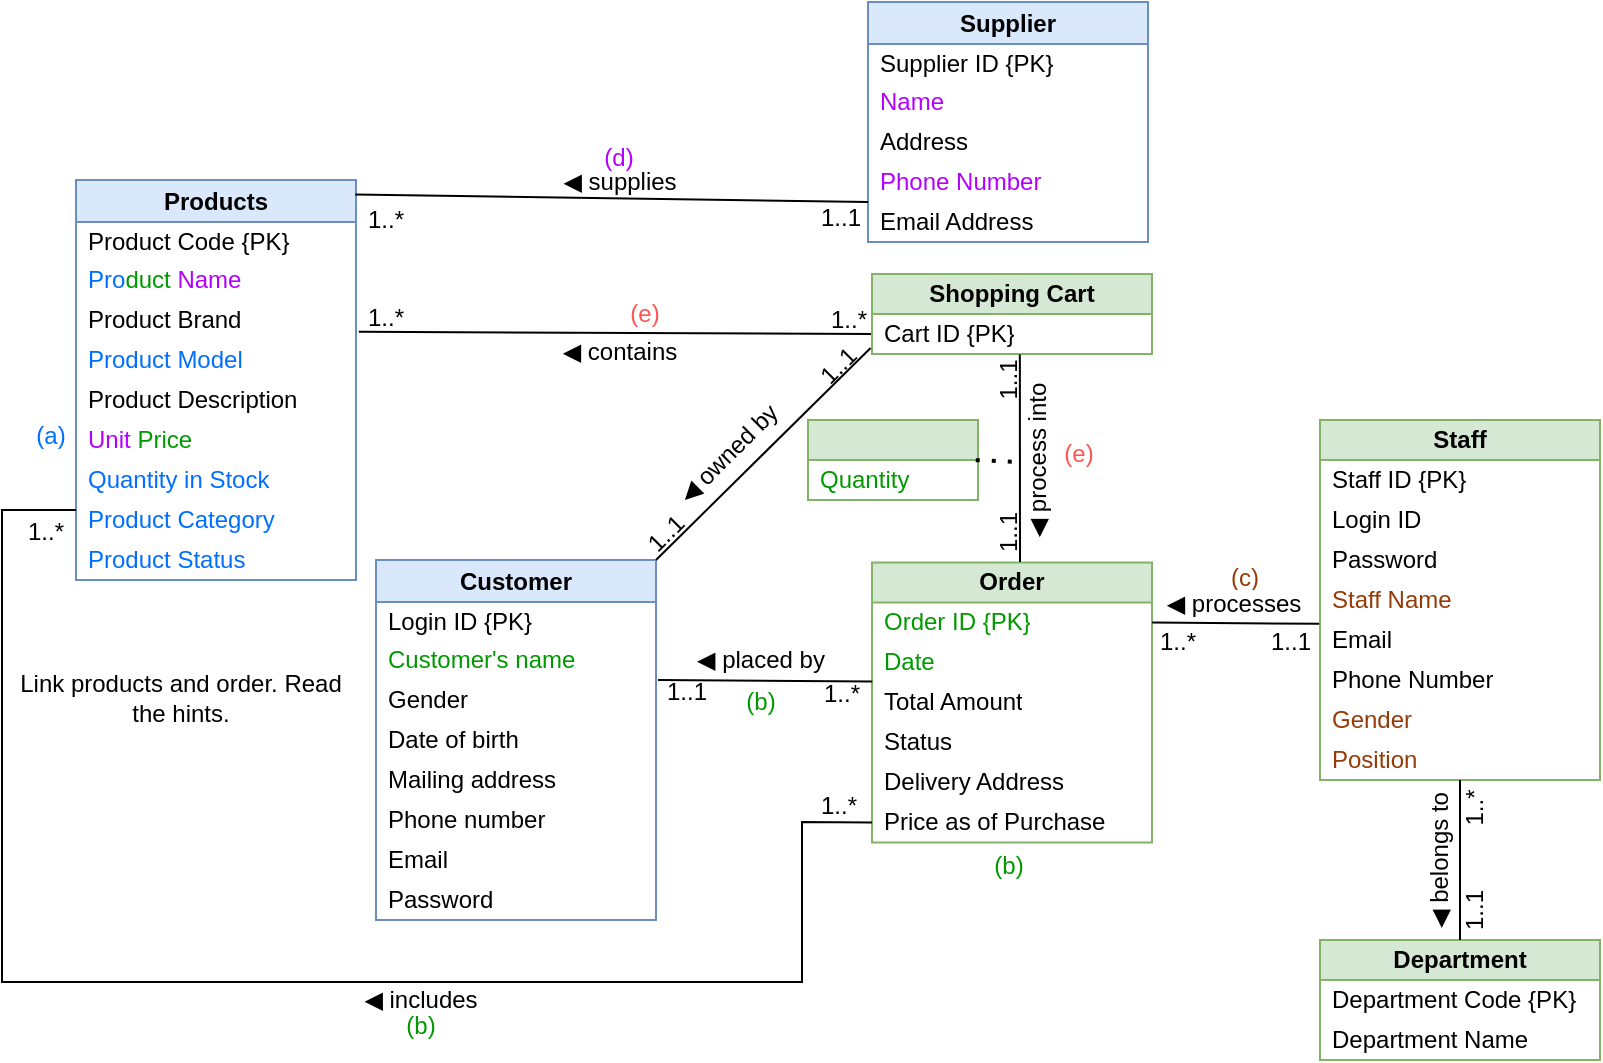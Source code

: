 <mxfile version="24.3.1" type="github">
  <diagram name="Page-1" id="Iu5fhTTKoY7aKBGacjm8">
    <mxGraphModel dx="466" dy="234" grid="1" gridSize="10" guides="1" tooltips="1" connect="1" arrows="0" fold="1" page="1" pageScale="1" pageWidth="1169" pageHeight="827" background="#ffffff" math="0" shadow="0">
      <root>
        <mxCell id="0" />
        <mxCell id="1" parent="0" />
        <mxCell id="8v03wxG_t_tPLa5Bmm-G-1" value="Products" style="swimlane;fontStyle=1;childLayout=stackLayout;horizontal=1;startSize=21;horizontalStack=0;resizeParent=1;resizeParentMax=0;resizeLast=0;collapsible=1;marginBottom=0;whiteSpace=wrap;html=1;fillColor=#dae8fc;strokeColor=#6c8ebf;" parent="1" vertex="1">
          <mxGeometry x="77" y="249" width="140" height="200" as="geometry" />
        </mxCell>
        <mxCell id="8v03wxG_t_tPLa5Bmm-G-2" value="Product Code {PK}" style="text;strokeColor=none;fillColor=none;align=left;verticalAlign=middle;spacingLeft=4;spacingRight=4;overflow=hidden;points=[[0,0.5],[1,0.5]];portConstraint=eastwest;rotatable=0;whiteSpace=wrap;html=1;" parent="8v03wxG_t_tPLa5Bmm-G-1" vertex="1">
          <mxGeometry y="21" width="140" height="19" as="geometry" />
        </mxCell>
        <mxCell id="8v03wxG_t_tPLa5Bmm-G-3" value="Pro&lt;font color=&quot;#009900&quot;&gt;duct&lt;/font&gt;&amp;nbsp;&lt;font color=&quot;#b300ff&quot;&gt;Name&lt;/font&gt;" style="text;strokeColor=none;fillColor=none;align=left;verticalAlign=middle;spacingLeft=4;spacingRight=4;overflow=hidden;points=[[0,0.5],[1,0.5]];portConstraint=eastwest;rotatable=0;whiteSpace=wrap;html=1;fontColor=#006FFF;" parent="8v03wxG_t_tPLa5Bmm-G-1" vertex="1">
          <mxGeometry y="40" width="140" height="20" as="geometry" />
        </mxCell>
        <mxCell id="8v03wxG_t_tPLa5Bmm-G-4" value="Product Brand" style="text;strokeColor=none;fillColor=none;align=left;verticalAlign=middle;spacingLeft=4;spacingRight=4;overflow=hidden;points=[[0,0.5],[1,0.5]];portConstraint=eastwest;rotatable=0;whiteSpace=wrap;html=1;" parent="8v03wxG_t_tPLa5Bmm-G-1" vertex="1">
          <mxGeometry y="60" width="140" height="20" as="geometry" />
        </mxCell>
        <mxCell id="8v03wxG_t_tPLa5Bmm-G-5" value="Product Model" style="text;html=1;align=left;verticalAlign=middle;whiteSpace=wrap;rounded=0;spacingLeft=4;fontColor=#006FFF;" parent="8v03wxG_t_tPLa5Bmm-G-1" vertex="1">
          <mxGeometry y="80" width="140" height="20" as="geometry" />
        </mxCell>
        <mxCell id="8v03wxG_t_tPLa5Bmm-G-6" value="Product Description" style="text;html=1;align=left;verticalAlign=middle;whiteSpace=wrap;rounded=0;spacingLeft=4;" parent="8v03wxG_t_tPLa5Bmm-G-1" vertex="1">
          <mxGeometry y="100" width="140" height="20" as="geometry" />
        </mxCell>
        <mxCell id="8v03wxG_t_tPLa5Bmm-G-7" value="Unit &lt;font color=&quot;#009900&quot;&gt;Price&lt;/font&gt;" style="text;html=1;align=left;verticalAlign=middle;whiteSpace=wrap;rounded=0;spacingLeft=4;fontColor=#B300FF;" parent="8v03wxG_t_tPLa5Bmm-G-1" vertex="1">
          <mxGeometry y="120" width="140" height="20" as="geometry" />
        </mxCell>
        <mxCell id="8v03wxG_t_tPLa5Bmm-G-8" value="Quantity in Stock" style="text;html=1;align=left;verticalAlign=middle;whiteSpace=wrap;rounded=0;spacingLeft=4;fontColor=#006FFF;" parent="8v03wxG_t_tPLa5Bmm-G-1" vertex="1">
          <mxGeometry y="140" width="140" height="20" as="geometry" />
        </mxCell>
        <mxCell id="8v03wxG_t_tPLa5Bmm-G-9" value="Product Category" style="text;html=1;align=left;verticalAlign=middle;whiteSpace=wrap;rounded=0;spacingLeft=4;fontColor=#006FFF;" parent="8v03wxG_t_tPLa5Bmm-G-1" vertex="1">
          <mxGeometry y="160" width="140" height="20" as="geometry" />
        </mxCell>
        <mxCell id="VK1PS13g_5IuyuoIbohN-3" value="Product Status" style="text;html=1;align=left;verticalAlign=middle;whiteSpace=wrap;rounded=0;spacingLeft=4;fontColor=#006FFF;" parent="8v03wxG_t_tPLa5Bmm-G-1" vertex="1">
          <mxGeometry y="180" width="140" height="20" as="geometry" />
        </mxCell>
        <mxCell id="8v03wxG_t_tPLa5Bmm-G-10" value="Supplier" style="swimlane;fontStyle=1;childLayout=stackLayout;horizontal=1;startSize=21;horizontalStack=0;resizeParent=1;resizeParentMax=0;resizeLast=0;collapsible=1;marginBottom=0;whiteSpace=wrap;html=1;fillColor=#dae8fc;strokeColor=#6c8ebf;" parent="1" vertex="1">
          <mxGeometry x="473" y="160" width="140" height="120" as="geometry" />
        </mxCell>
        <mxCell id="8v03wxG_t_tPLa5Bmm-G-11" value="Supplier ID {PK}" style="text;strokeColor=none;fillColor=none;align=left;verticalAlign=middle;spacingLeft=4;spacingRight=4;overflow=hidden;points=[[0,0.5],[1,0.5]];portConstraint=eastwest;rotatable=0;whiteSpace=wrap;html=1;" parent="8v03wxG_t_tPLa5Bmm-G-10" vertex="1">
          <mxGeometry y="21" width="140" height="19" as="geometry" />
        </mxCell>
        <mxCell id="8v03wxG_t_tPLa5Bmm-G-12" value="Name" style="text;strokeColor=none;fillColor=none;align=left;verticalAlign=middle;spacingLeft=4;spacingRight=4;overflow=hidden;points=[[0,0.5],[1,0.5]];portConstraint=eastwest;rotatable=0;whiteSpace=wrap;html=1;fontColor=#B300FF;" parent="8v03wxG_t_tPLa5Bmm-G-10" vertex="1">
          <mxGeometry y="40" width="140" height="20" as="geometry" />
        </mxCell>
        <mxCell id="8v03wxG_t_tPLa5Bmm-G-13" value="Address" style="text;strokeColor=none;fillColor=none;align=left;verticalAlign=middle;spacingLeft=4;spacingRight=4;overflow=hidden;points=[[0,0.5],[1,0.5]];portConstraint=eastwest;rotatable=0;whiteSpace=wrap;html=1;" parent="8v03wxG_t_tPLa5Bmm-G-10" vertex="1">
          <mxGeometry y="60" width="140" height="20" as="geometry" />
        </mxCell>
        <mxCell id="8v03wxG_t_tPLa5Bmm-G-14" value="Phone Number" style="text;html=1;align=left;verticalAlign=middle;whiteSpace=wrap;rounded=0;spacingLeft=4;fontColor=#B300FF;" parent="8v03wxG_t_tPLa5Bmm-G-10" vertex="1">
          <mxGeometry y="80" width="140" height="20" as="geometry" />
        </mxCell>
        <mxCell id="8v03wxG_t_tPLa5Bmm-G-15" value="Email A&lt;span style=&quot;background-color: initial;&quot;&gt;ddress&lt;/span&gt;" style="text;html=1;align=left;verticalAlign=middle;whiteSpace=wrap;rounded=0;spacingLeft=4;" parent="8v03wxG_t_tPLa5Bmm-G-10" vertex="1">
          <mxGeometry y="100" width="140" height="20" as="geometry" />
        </mxCell>
        <mxCell id="8v03wxG_t_tPLa5Bmm-G-16" value="Customer" style="swimlane;fontStyle=1;childLayout=stackLayout;horizontal=1;startSize=21;horizontalStack=0;resizeParent=1;resizeParentMax=0;resizeLast=0;collapsible=1;marginBottom=0;whiteSpace=wrap;html=1;fillColor=#dae8fc;strokeColor=#6c8ebf;" parent="1" vertex="1">
          <mxGeometry x="227" y="439" width="140" height="180" as="geometry" />
        </mxCell>
        <mxCell id="8v03wxG_t_tPLa5Bmm-G-17" value="Login ID {PK}" style="text;strokeColor=none;fillColor=none;align=left;verticalAlign=middle;spacingLeft=4;spacingRight=4;overflow=hidden;points=[[0,0.5],[1,0.5]];portConstraint=eastwest;rotatable=0;whiteSpace=wrap;html=1;" parent="8v03wxG_t_tPLa5Bmm-G-16" vertex="1">
          <mxGeometry y="21" width="140" height="19" as="geometry" />
        </mxCell>
        <mxCell id="8v03wxG_t_tPLa5Bmm-G-18" value="Customer&#39;s name" style="text;strokeColor=none;fillColor=none;align=left;verticalAlign=middle;spacingLeft=4;spacingRight=4;overflow=hidden;points=[[0,0.5],[1,0.5]];portConstraint=eastwest;rotatable=0;whiteSpace=wrap;html=1;fontColor=#009900;" parent="8v03wxG_t_tPLa5Bmm-G-16" vertex="1">
          <mxGeometry y="40" width="140" height="20" as="geometry" />
        </mxCell>
        <mxCell id="8v03wxG_t_tPLa5Bmm-G-19" value="Gender" style="text;strokeColor=none;fillColor=none;align=left;verticalAlign=middle;spacingLeft=4;spacingRight=4;overflow=hidden;points=[[0,0.5],[1,0.5]];portConstraint=eastwest;rotatable=0;whiteSpace=wrap;html=1;" parent="8v03wxG_t_tPLa5Bmm-G-16" vertex="1">
          <mxGeometry y="60" width="140" height="20" as="geometry" />
        </mxCell>
        <mxCell id="8v03wxG_t_tPLa5Bmm-G-20" value="Date of birth" style="text;html=1;align=left;verticalAlign=middle;whiteSpace=wrap;rounded=0;spacingLeft=4;" parent="8v03wxG_t_tPLa5Bmm-G-16" vertex="1">
          <mxGeometry y="80" width="140" height="20" as="geometry" />
        </mxCell>
        <mxCell id="8v03wxG_t_tPLa5Bmm-G-21" value="Mailing address" style="text;html=1;align=left;verticalAlign=middle;whiteSpace=wrap;rounded=0;spacingLeft=4;" parent="8v03wxG_t_tPLa5Bmm-G-16" vertex="1">
          <mxGeometry y="100" width="140" height="20" as="geometry" />
        </mxCell>
        <mxCell id="8v03wxG_t_tPLa5Bmm-G-22" value="Phone number" style="text;html=1;align=left;verticalAlign=middle;whiteSpace=wrap;rounded=0;spacingLeft=4;" parent="8v03wxG_t_tPLa5Bmm-G-16" vertex="1">
          <mxGeometry y="120" width="140" height="20" as="geometry" />
        </mxCell>
        <mxCell id="8v03wxG_t_tPLa5Bmm-G-23" value="Email" style="text;html=1;align=left;verticalAlign=middle;whiteSpace=wrap;rounded=0;spacingLeft=4;" parent="8v03wxG_t_tPLa5Bmm-G-16" vertex="1">
          <mxGeometry y="140" width="140" height="20" as="geometry" />
        </mxCell>
        <mxCell id="8v03wxG_t_tPLa5Bmm-G-24" value="Password" style="text;html=1;align=left;verticalAlign=middle;whiteSpace=wrap;rounded=0;spacingLeft=4;" parent="8v03wxG_t_tPLa5Bmm-G-16" vertex="1">
          <mxGeometry y="160" width="140" height="20" as="geometry" />
        </mxCell>
        <mxCell id="8v03wxG_t_tPLa5Bmm-G-26" value="&lt;span style=&quot;font-family: sans-serif; font-size: 12.019px; text-align: start; white-space: pre; background-color: rgb(255, 255, 255);&quot;&gt;◀ supplies&lt;/span&gt;" style="text;html=1;align=center;verticalAlign=middle;whiteSpace=wrap;rounded=0;" parent="1" vertex="1">
          <mxGeometry x="318.5" y="235.25" width="60" height="30" as="geometry" />
        </mxCell>
        <mxCell id="8v03wxG_t_tPLa5Bmm-G-27" value="1..1" style="text;html=1;align=center;verticalAlign=middle;whiteSpace=wrap;rounded=0;" parent="1" vertex="1">
          <mxGeometry x="445" y="263" width="29" height="10" as="geometry" />
        </mxCell>
        <mxCell id="8v03wxG_t_tPLa5Bmm-G-28" value="1..*" style="text;html=1;align=center;verticalAlign=middle;whiteSpace=wrap;rounded=0;" parent="1" vertex="1">
          <mxGeometry x="217" y="265.5" width="30" height="7.5" as="geometry" />
        </mxCell>
        <mxCell id="8v03wxG_t_tPLa5Bmm-G-25" value="" style="endArrow=none;html=1;rounded=0;entryX=0;entryY=1;entryDx=0;entryDy=0;exitX=0.997;exitY=0.036;exitDx=0;exitDy=0;exitPerimeter=0;" parent="1" source="8v03wxG_t_tPLa5Bmm-G-1" target="8v03wxG_t_tPLa5Bmm-G-14" edge="1">
          <mxGeometry width="50" height="50" relative="1" as="geometry">
            <mxPoint x="369" y="259" as="sourcePoint" />
            <mxPoint x="489" y="359" as="targetPoint" />
          </mxGeometry>
        </mxCell>
        <mxCell id="vvB8U3iXMwm7oThVzcu9-5" value="" style="swimlane;fontStyle=1;childLayout=stackLayout;horizontal=1;startSize=20;horizontalStack=0;resizeParent=1;resizeParentMax=0;resizeLast=0;collapsible=1;marginBottom=0;whiteSpace=wrap;html=1;fillColor=#d5e8d4;strokeColor=#82b366;" parent="1" vertex="1">
          <mxGeometry x="443" y="369" width="85" height="40" as="geometry" />
        </mxCell>
        <mxCell id="vvB8U3iXMwm7oThVzcu9-18" value="Quantity" style="text;strokeColor=none;fillColor=none;align=left;verticalAlign=middle;spacingLeft=4;spacingRight=4;overflow=hidden;points=[[0,0.5],[1,0.5]];portConstraint=eastwest;rotatable=0;whiteSpace=wrap;html=1;fontColor=#009900;" parent="vvB8U3iXMwm7oThVzcu9-5" vertex="1">
          <mxGeometry y="20" width="85" height="20" as="geometry" />
        </mxCell>
        <mxCell id="vvB8U3iXMwm7oThVzcu9-12" value="" style="endArrow=none;html=1;rounded=0;entryX=1.01;entryY=0.794;entryDx=0;entryDy=0;entryPerimeter=0;exitX=0;exitY=0.5;exitDx=0;exitDy=0;" parent="1" source="VK1PS13g_5IuyuoIbohN-14" target="8v03wxG_t_tPLa5Bmm-G-4" edge="1">
          <mxGeometry width="50" height="50" relative="1" as="geometry">
            <mxPoint x="460" y="390" as="sourcePoint" />
            <mxPoint x="368.0" y="381" as="targetPoint" />
          </mxGeometry>
        </mxCell>
        <mxCell id="vvB8U3iXMwm7oThVzcu9-14" value="&lt;span style=&quot;font-family: sans-serif; font-size: 12.019px; text-align: start; white-space: pre; background-color: rgb(255, 255, 255);&quot;&gt;◀ contains&lt;/span&gt;" style="text;html=1;align=center;verticalAlign=middle;whiteSpace=wrap;rounded=0;" parent="1" vertex="1">
          <mxGeometry x="308.5" y="325.25" width="80" height="20" as="geometry" />
        </mxCell>
        <mxCell id="vvB8U3iXMwm7oThVzcu9-20" value="Order" style="swimlane;fontStyle=1;childLayout=stackLayout;horizontal=1;startSize=20;horizontalStack=0;resizeParent=1;resizeParentMax=0;resizeLast=0;collapsible=1;marginBottom=0;whiteSpace=wrap;html=1;fillColor=#d5e8d4;strokeColor=#82b366;" parent="1" vertex="1">
          <mxGeometry x="475" y="440.25" width="140" height="140" as="geometry" />
        </mxCell>
        <mxCell id="vvB8U3iXMwm7oThVzcu9-21" value="Order ID {PK}" style="text;strokeColor=none;fillColor=none;align=left;verticalAlign=middle;spacingLeft=4;spacingRight=4;overflow=hidden;points=[[0,0.5],[1,0.5]];portConstraint=eastwest;rotatable=0;whiteSpace=wrap;html=1;fontColor=#009900;" parent="vvB8U3iXMwm7oThVzcu9-20" vertex="1">
          <mxGeometry y="20" width="140" height="20" as="geometry" />
        </mxCell>
        <mxCell id="vvB8U3iXMwm7oThVzcu9-22" value="Date" style="text;strokeColor=none;fillColor=none;align=left;verticalAlign=middle;spacingLeft=4;spacingRight=4;overflow=hidden;points=[[0,0.5],[1,0.5]];portConstraint=eastwest;rotatable=0;whiteSpace=wrap;html=1;fontColor=#009900;" parent="vvB8U3iXMwm7oThVzcu9-20" vertex="1">
          <mxGeometry y="40" width="140" height="20" as="geometry" />
        </mxCell>
        <mxCell id="vvB8U3iXMwm7oThVzcu9-23" value="Total Amount" style="text;strokeColor=none;fillColor=none;align=left;verticalAlign=middle;spacingLeft=4;spacingRight=4;overflow=hidden;points=[[0,0.5],[1,0.5]];portConstraint=eastwest;rotatable=0;whiteSpace=wrap;html=1;" parent="vvB8U3iXMwm7oThVzcu9-20" vertex="1">
          <mxGeometry y="60" width="140" height="20" as="geometry" />
        </mxCell>
        <mxCell id="vvB8U3iXMwm7oThVzcu9-24" value="Status" style="text;html=1;align=left;verticalAlign=middle;whiteSpace=wrap;rounded=0;spacingLeft=4;" parent="vvB8U3iXMwm7oThVzcu9-20" vertex="1">
          <mxGeometry y="80" width="140" height="20" as="geometry" />
        </mxCell>
        <mxCell id="vvB8U3iXMwm7oThVzcu9-27" value="Delivery Address" style="text;html=1;align=left;verticalAlign=middle;whiteSpace=wrap;rounded=0;spacingLeft=4;" parent="vvB8U3iXMwm7oThVzcu9-20" vertex="1">
          <mxGeometry y="100" width="140" height="20" as="geometry" />
        </mxCell>
        <mxCell id="vvB8U3iXMwm7oThVzcu9-19" value="Price as of Purchase" style="text;strokeColor=none;fillColor=none;align=left;verticalAlign=middle;spacingLeft=4;spacingRight=4;overflow=hidden;points=[[0,0.5],[1,0.5]];portConstraint=eastwest;rotatable=0;whiteSpace=wrap;html=1;" parent="vvB8U3iXMwm7oThVzcu9-20" vertex="1">
          <mxGeometry y="120" width="140" height="20" as="geometry" />
        </mxCell>
        <mxCell id="vvB8U3iXMwm7oThVzcu9-35" value="" style="endArrow=none;html=1;rounded=0;exitX=1;exitY=0.5;exitDx=0;exitDy=0;entryX=0.001;entryY=0.977;entryDx=0;entryDy=0;entryPerimeter=0;" parent="1" target="vvB8U3iXMwm7oThVzcu9-22" edge="1">
          <mxGeometry width="50" height="50" relative="1" as="geometry">
            <mxPoint x="368" y="499" as="sourcePoint" />
            <mxPoint x="470" y="500" as="targetPoint" />
          </mxGeometry>
        </mxCell>
        <mxCell id="vvB8U3iXMwm7oThVzcu9-36" value="&lt;span style=&quot;font-family: sans-serif; font-size: 12.019px; text-align: start; white-space: pre; background-color: rgb(255, 255, 255);&quot;&gt;◀ &lt;/span&gt;placed by" style="text;html=1;align=center;verticalAlign=middle;whiteSpace=wrap;rounded=0;" parent="1" vertex="1">
          <mxGeometry x="380.5" y="484" width="77" height="10" as="geometry" />
        </mxCell>
        <mxCell id="vvB8U3iXMwm7oThVzcu9-41" value="Staff" style="swimlane;fontStyle=1;childLayout=stackLayout;horizontal=1;startSize=20;horizontalStack=0;resizeParent=1;resizeParentMax=0;resizeLast=0;collapsible=1;marginBottom=0;whiteSpace=wrap;html=1;fillColor=#d5e8d4;strokeColor=#82b366;" parent="1" vertex="1">
          <mxGeometry x="699" y="369" width="140" height="180" as="geometry" />
        </mxCell>
        <mxCell id="vvB8U3iXMwm7oThVzcu9-42" value="Staff ID {PK}" style="text;strokeColor=none;fillColor=none;align=left;verticalAlign=middle;spacingLeft=4;spacingRight=4;overflow=hidden;points=[[0,0.5],[1,0.5]];portConstraint=eastwest;rotatable=0;whiteSpace=wrap;html=1;" parent="vvB8U3iXMwm7oThVzcu9-41" vertex="1">
          <mxGeometry y="20" width="140" height="20" as="geometry" />
        </mxCell>
        <mxCell id="vvB8U3iXMwm7oThVzcu9-43" value="Login ID" style="text;strokeColor=none;fillColor=none;align=left;verticalAlign=middle;spacingLeft=4;spacingRight=4;overflow=hidden;points=[[0,0.5],[1,0.5]];portConstraint=eastwest;rotatable=0;whiteSpace=wrap;html=1;" parent="vvB8U3iXMwm7oThVzcu9-41" vertex="1">
          <mxGeometry y="40" width="140" height="20" as="geometry" />
        </mxCell>
        <mxCell id="vvB8U3iXMwm7oThVzcu9-44" value="Password" style="text;strokeColor=none;fillColor=none;align=left;verticalAlign=middle;spacingLeft=4;spacingRight=4;overflow=hidden;points=[[0,0.5],[1,0.5]];portConstraint=eastwest;rotatable=0;whiteSpace=wrap;html=1;" parent="vvB8U3iXMwm7oThVzcu9-41" vertex="1">
          <mxGeometry y="60" width="140" height="20" as="geometry" />
        </mxCell>
        <mxCell id="vvB8U3iXMwm7oThVzcu9-45" value="Staff Name" style="text;html=1;align=left;verticalAlign=middle;whiteSpace=wrap;rounded=0;spacingLeft=4;fontColor=#943B08;" parent="vvB8U3iXMwm7oThVzcu9-41" vertex="1">
          <mxGeometry y="80" width="140" height="20" as="geometry" />
        </mxCell>
        <mxCell id="vvB8U3iXMwm7oThVzcu9-46" value="Email" style="text;html=1;align=left;verticalAlign=middle;whiteSpace=wrap;rounded=0;spacingLeft=4;" parent="vvB8U3iXMwm7oThVzcu9-41" vertex="1">
          <mxGeometry y="100" width="140" height="20" as="geometry" />
        </mxCell>
        <mxCell id="vvB8U3iXMwm7oThVzcu9-53" value="Phone Number" style="text;html=1;align=left;verticalAlign=middle;whiteSpace=wrap;rounded=0;spacingLeft=4;" parent="vvB8U3iXMwm7oThVzcu9-41" vertex="1">
          <mxGeometry y="120" width="140" height="20" as="geometry" />
        </mxCell>
        <mxCell id="vvB8U3iXMwm7oThVzcu9-26" value="Gender" style="text;html=1;align=left;verticalAlign=middle;whiteSpace=wrap;rounded=0;spacingLeft=4;fontColor=#943B08;" parent="vvB8U3iXMwm7oThVzcu9-41" vertex="1">
          <mxGeometry y="140" width="140" height="20" as="geometry" />
        </mxCell>
        <mxCell id="vvB8U3iXMwm7oThVzcu9-25" value="Position" style="text;html=1;align=left;verticalAlign=middle;whiteSpace=wrap;rounded=0;spacingLeft=4;fontColor=#943B08;" parent="vvB8U3iXMwm7oThVzcu9-41" vertex="1">
          <mxGeometry y="160" width="140" height="20" as="geometry" />
        </mxCell>
        <mxCell id="vvB8U3iXMwm7oThVzcu9-47" value="Department" style="swimlane;fontStyle=1;childLayout=stackLayout;horizontal=1;startSize=20;horizontalStack=0;resizeParent=1;resizeParentMax=0;resizeLast=0;collapsible=1;marginBottom=0;whiteSpace=wrap;html=1;fillColor=#d5e8d4;strokeColor=#82b366;" parent="1" vertex="1">
          <mxGeometry x="699" y="629" width="140" height="60" as="geometry" />
        </mxCell>
        <mxCell id="vvB8U3iXMwm7oThVzcu9-48" value="Department Code {PK}" style="text;strokeColor=none;fillColor=none;align=left;verticalAlign=middle;spacingLeft=4;spacingRight=4;overflow=hidden;points=[[0,0.5],[1,0.5]];portConstraint=eastwest;rotatable=0;whiteSpace=wrap;html=1;" parent="vvB8U3iXMwm7oThVzcu9-47" vertex="1">
          <mxGeometry y="20" width="140" height="20" as="geometry" />
        </mxCell>
        <mxCell id="vvB8U3iXMwm7oThVzcu9-49" value="Department Name" style="text;strokeColor=none;fillColor=none;align=left;verticalAlign=middle;spacingLeft=4;spacingRight=4;overflow=hidden;points=[[0,0.5],[1,0.5]];portConstraint=eastwest;rotatable=0;whiteSpace=wrap;html=1;" parent="vvB8U3iXMwm7oThVzcu9-47" vertex="1">
          <mxGeometry y="40" width="140" height="20" as="geometry" />
        </mxCell>
        <mxCell id="vvB8U3iXMwm7oThVzcu9-54" value="" style="endArrow=none;html=1;rounded=0;entryX=0.5;entryY=1;entryDx=0;entryDy=0;exitX=0.5;exitY=0;exitDx=0;exitDy=0;" parent="1" source="vvB8U3iXMwm7oThVzcu9-47" target="vvB8U3iXMwm7oThVzcu9-25" edge="1">
          <mxGeometry width="50" height="50" relative="1" as="geometry">
            <mxPoint x="589" y="589" as="sourcePoint" />
            <mxPoint x="639" y="539" as="targetPoint" />
          </mxGeometry>
        </mxCell>
        <mxCell id="vvB8U3iXMwm7oThVzcu9-56" value="&lt;span style=&quot;font-family: sans-serif; font-size: 12.019px; text-align: start; white-space: pre; background-color: rgb(255, 255, 255);&quot;&gt;◀ belongs to&lt;/span&gt;" style="text;html=1;align=center;verticalAlign=middle;whiteSpace=wrap;rounded=0;rotation=-90;" parent="1" vertex="1">
          <mxGeometry x="719" y="579" width="80" height="20" as="geometry" />
        </mxCell>
        <mxCell id="vvB8U3iXMwm7oThVzcu9-57" value="1..1" style="text;html=1;align=center;verticalAlign=middle;whiteSpace=wrap;rounded=0;rotation=-90;" parent="1" vertex="1">
          <mxGeometry x="762" y="609" width="29" height="10" as="geometry" />
        </mxCell>
        <mxCell id="vvB8U3iXMwm7oThVzcu9-58" value="1..*" style="text;html=1;align=center;verticalAlign=middle;whiteSpace=wrap;rounded=0;rotation=-90;" parent="1" vertex="1">
          <mxGeometry x="761" y="559" width="30" height="7.5" as="geometry" />
        </mxCell>
        <mxCell id="vvB8U3iXMwm7oThVzcu9-62" value="1..*" style="text;html=1;align=center;verticalAlign=middle;whiteSpace=wrap;rounded=0;" parent="1" vertex="1">
          <mxGeometry x="445" y="502.5" width="30" height="7.5" as="geometry" />
        </mxCell>
        <mxCell id="vvB8U3iXMwm7oThVzcu9-64" value="1..1" style="text;html=1;align=center;verticalAlign=middle;whiteSpace=wrap;rounded=0;" parent="1" vertex="1">
          <mxGeometry x="368" y="500.25" width="29" height="10" as="geometry" />
        </mxCell>
        <mxCell id="vvB8U3iXMwm7oThVzcu9-67" value="&lt;span style=&quot;font-family: sans-serif; font-size: 12.019px; text-align: start; white-space: pre; background-color: rgb(255, 255, 255);&quot;&gt;(a)&lt;/span&gt;" style="text;html=1;align=center;verticalAlign=middle;whiteSpace=wrap;rounded=0;fontColor=#006FFF;" parent="1" vertex="1">
          <mxGeometry x="52" y="369" width="25" height="15" as="geometry" />
        </mxCell>
        <mxCell id="vvB8U3iXMwm7oThVzcu9-70" value="&lt;span style=&quot;font-family: sans-serif; font-size: 12.019px; text-align: start; white-space: pre; background-color: rgb(255, 255, 255);&quot;&gt;(c)&lt;/span&gt;" style="text;html=1;align=center;verticalAlign=middle;whiteSpace=wrap;rounded=0;fontColor=#943B08;" parent="1" vertex="1">
          <mxGeometry x="649" y="440" width="25" height="15" as="geometry" />
        </mxCell>
        <mxCell id="vvB8U3iXMwm7oThVzcu9-71" value="&lt;span style=&quot;font-family: sans-serif; font-size: 12.019px; text-align: start; white-space: pre; background-color: rgb(255, 255, 255);&quot;&gt;(d)&lt;/span&gt;" style="text;html=1;align=center;verticalAlign=middle;whiteSpace=wrap;rounded=0;fontColor=#B300FF;" parent="1" vertex="1">
          <mxGeometry x="336" y="230.25" width="25" height="15" as="geometry" />
        </mxCell>
        <mxCell id="vvB8U3iXMwm7oThVzcu9-74" value="" style="endArrow=none;html=1;rounded=0;exitX=1;exitY=0.5;exitDx=0;exitDy=0;entryX=-0.003;entryY=0.094;entryDx=0;entryDy=0;entryPerimeter=0;" parent="1" source="vvB8U3iXMwm7oThVzcu9-21" target="vvB8U3iXMwm7oThVzcu9-46" edge="1">
          <mxGeometry width="50" height="50" relative="1" as="geometry">
            <mxPoint x="651" y="490" as="sourcePoint" />
            <mxPoint x="700" y="459" as="targetPoint" />
          </mxGeometry>
        </mxCell>
        <mxCell id="vvB8U3iXMwm7oThVzcu9-75" value="&lt;span style=&quot;font-family: sans-serif; font-size: 12.019px; text-align: start; white-space: pre; background-color: rgb(255, 255, 255);&quot;&gt;◀ processes&lt;/span&gt;" style="text;html=1;align=center;verticalAlign=middle;whiteSpace=wrap;rounded=0;" parent="1" vertex="1">
          <mxGeometry x="616" y="452" width="80" height="18" as="geometry" />
        </mxCell>
        <mxCell id="vvB8U3iXMwm7oThVzcu9-76" value="1..*" style="text;html=1;align=center;verticalAlign=middle;whiteSpace=wrap;rounded=0;" parent="1" vertex="1">
          <mxGeometry x="613" y="475.75" width="30" height="7.5" as="geometry" />
        </mxCell>
        <mxCell id="vvB8U3iXMwm7oThVzcu9-77" value="1..1" style="text;html=1;align=center;verticalAlign=middle;whiteSpace=wrap;rounded=0;" parent="1" vertex="1">
          <mxGeometry x="670" y="474.5" width="29" height="10" as="geometry" />
        </mxCell>
        <mxCell id="EK-1y8aXysRW7iPYo0g4-1" value="1..*" style="text;html=1;align=center;verticalAlign=middle;whiteSpace=wrap;rounded=0;" parent="1" vertex="1">
          <mxGeometry x="217" y="314" width="30" height="7.5" as="geometry" />
        </mxCell>
        <mxCell id="EK-1y8aXysRW7iPYo0g4-2" value="1..*" style="text;html=1;align=center;verticalAlign=middle;whiteSpace=wrap;rounded=0;" parent="1" vertex="1">
          <mxGeometry x="449" y="313.75" width="29" height="10" as="geometry" />
        </mxCell>
        <mxCell id="EK-1y8aXysRW7iPYo0g4-12" value="&lt;span style=&quot;font-family: sans-serif; font-size: 12.019px; text-align: start; white-space: pre; background-color: rgb(255, 255, 255);&quot;&gt;&lt;font color=&quot;#009900&quot;&gt;(b)&lt;/font&gt;&lt;/span&gt;" style="text;html=1;align=center;verticalAlign=middle;whiteSpace=wrap;rounded=0;fontColor=#FF5454;" parent="1" vertex="1">
          <mxGeometry x="530.5" y="584" width="25" height="15" as="geometry" />
        </mxCell>
        <mxCell id="EK-1y8aXysRW7iPYo0g4-13" value="&lt;span style=&quot;font-family: sans-serif; font-size: 12.019px; text-align: start; white-space: pre; background-color: rgb(255, 255, 255);&quot;&gt;&lt;font color=&quot;#009900&quot;&gt;(b)&lt;/font&gt;&lt;/span&gt;" style="text;html=1;align=center;verticalAlign=middle;whiteSpace=wrap;rounded=0;fontColor=#FF5454;" parent="1" vertex="1">
          <mxGeometry x="406.5" y="502.75" width="25" height="15" as="geometry" />
        </mxCell>
        <mxCell id="MGOa36VeQQaLJMD-P43R-1" value="&lt;span style=&quot;font-family: sans-serif; font-size: 12.019px; text-align: start; white-space: pre; background-color: rgb(255, 255, 255);&quot;&gt;(e)&lt;/span&gt;" style="text;html=1;align=center;verticalAlign=middle;whiteSpace=wrap;rounded=0;fontColor=#FF5454;" parent="1" vertex="1">
          <mxGeometry x="566" y="378" width="25" height="15" as="geometry" />
        </mxCell>
        <mxCell id="VK1PS13g_5IuyuoIbohN-9" value="" style="endArrow=none;dashed=1;html=1;dashPattern=1 3;strokeWidth=2;rounded=0;entryX=0.487;entryY=0.039;entryDx=0;entryDy=0;entryPerimeter=0;exitX=0.987;exitY=0.502;exitDx=0;exitDy=0;exitPerimeter=0;" parent="1" source="vvB8U3iXMwm7oThVzcu9-5" target="VK1PS13g_5IuyuoIbohN-20" edge="1">
          <mxGeometry width="50" height="50" relative="1" as="geometry">
            <mxPoint x="473" y="399" as="sourcePoint" />
            <mxPoint x="533" y="399" as="targetPoint" />
          </mxGeometry>
        </mxCell>
        <mxCell id="VK1PS13g_5IuyuoIbohN-13" value="Shopping Cart" style="swimlane;fontStyle=1;childLayout=stackLayout;horizontal=1;startSize=20;horizontalStack=0;resizeParent=1;resizeParentMax=0;resizeLast=0;collapsible=1;marginBottom=0;whiteSpace=wrap;html=1;fillColor=#d5e8d4;strokeColor=#82b366;" parent="1" vertex="1">
          <mxGeometry x="475" y="296" width="140" height="40" as="geometry" />
        </mxCell>
        <mxCell id="VK1PS13g_5IuyuoIbohN-14" value="Cart ID {PK}" style="text;strokeColor=none;fillColor=none;align=left;verticalAlign=middle;spacingLeft=4;spacingRight=4;overflow=hidden;points=[[0,0.5],[1,0.5]];portConstraint=eastwest;rotatable=0;whiteSpace=wrap;html=1;" parent="VK1PS13g_5IuyuoIbohN-13" vertex="1">
          <mxGeometry y="20" width="140" height="20" as="geometry" />
        </mxCell>
        <mxCell id="VK1PS13g_5IuyuoIbohN-19" value="" style="endArrow=none;html=1;rounded=0;entryX=0.528;entryY=1.015;entryDx=0;entryDy=0;entryPerimeter=0;" parent="1" target="VK1PS13g_5IuyuoIbohN-14" edge="1">
          <mxGeometry width="50" height="50" relative="1" as="geometry">
            <mxPoint x="549" y="440" as="sourcePoint" />
            <mxPoint x="549" y="349" as="targetPoint" />
          </mxGeometry>
        </mxCell>
        <mxCell id="VK1PS13g_5IuyuoIbohN-20" value="&lt;span style=&quot;font-family: sans-serif; font-size: 12.019px; text-align: start; white-space: pre; background-color: rgb(255, 255, 255);&quot;&gt;◀ process into&lt;/span&gt;" style="text;html=1;align=center;verticalAlign=middle;whiteSpace=wrap;rounded=0;rotation=-90;" parent="1" vertex="1">
          <mxGeometry x="518" y="379" width="80" height="20" as="geometry" />
        </mxCell>
        <mxCell id="VK1PS13g_5IuyuoIbohN-21" value="1..1" style="text;html=1;align=center;verticalAlign=middle;whiteSpace=wrap;rounded=0;rotation=-90;" parent="1" vertex="1">
          <mxGeometry x="529" y="420" width="29" height="10" as="geometry" />
        </mxCell>
        <mxCell id="VK1PS13g_5IuyuoIbohN-22" value="1..1" style="text;html=1;align=center;verticalAlign=middle;whiteSpace=wrap;rounded=0;rotation=-90;" parent="1" vertex="1">
          <mxGeometry x="528" y="345" width="30" height="7.5" as="geometry" />
        </mxCell>
        <mxCell id="VK1PS13g_5IuyuoIbohN-24" value="&lt;span style=&quot;font-family: sans-serif; font-size: 12.019px; text-align: start; white-space: pre; background-color: rgb(255, 255, 255);&quot;&gt;(e)&lt;/span&gt;" style="text;html=1;align=center;verticalAlign=middle;whiteSpace=wrap;rounded=0;fontColor=#FF5454;" parent="1" vertex="1">
          <mxGeometry x="349.25" y="308.75" width="25" height="15" as="geometry" />
        </mxCell>
        <mxCell id="VK1PS13g_5IuyuoIbohN-27" value="" style="endArrow=none;html=1;rounded=0;exitX=1;exitY=0;exitDx=0;exitDy=0;entryX=-0.005;entryY=0.848;entryDx=0;entryDy=0;entryPerimeter=0;" parent="1" source="8v03wxG_t_tPLa5Bmm-G-16" target="VK1PS13g_5IuyuoIbohN-14" edge="1">
          <mxGeometry width="50" height="50" relative="1" as="geometry">
            <mxPoint x="380" y="420" as="sourcePoint" />
            <mxPoint x="430" y="370" as="targetPoint" />
          </mxGeometry>
        </mxCell>
        <mxCell id="VK1PS13g_5IuyuoIbohN-42" value="Link products and order. Read the hints." style="text;html=1;align=center;verticalAlign=middle;whiteSpace=wrap;rounded=0;" parent="1" vertex="1">
          <mxGeometry x="42" y="456" width="175" height="104" as="geometry" />
        </mxCell>
        <mxCell id="M43dVAhIOYyxYHVTJysE-1" value="" style="endArrow=none;html=1;rounded=0;entryX=0;entryY=0.5;entryDx=0;entryDy=0;exitX=0;exitY=0.25;exitDx=0;exitDy=0;" edge="1" parent="1" source="8v03wxG_t_tPLa5Bmm-G-9" target="vvB8U3iXMwm7oThVzcu9-19">
          <mxGeometry width="50" height="50" relative="1" as="geometry">
            <mxPoint x="80" y="659" as="sourcePoint" />
            <mxPoint x="130" y="609" as="targetPoint" />
            <Array as="points">
              <mxPoint x="40" y="414" />
              <mxPoint x="40" y="650" />
              <mxPoint x="440" y="650" />
              <mxPoint x="440" y="570" />
            </Array>
          </mxGeometry>
        </mxCell>
        <mxCell id="M43dVAhIOYyxYHVTJysE-4" value="&lt;span data-darkreader-inline-bgcolor=&quot;&quot; style=&quot;font-family: sans-serif; font-size: 12.019px; text-align: start; white-space: pre; background-color: rgb(255, 255, 255); --darkreader-inline-bgcolor: #303140;&quot;&gt;◀ &lt;/span&gt;includes" style="text;html=1;align=center;verticalAlign=middle;whiteSpace=wrap;rounded=0;" vertex="1" parent="1">
          <mxGeometry x="210.5" y="654" width="77" height="10" as="geometry" />
        </mxCell>
        <mxCell id="M43dVAhIOYyxYHVTJysE-5" value="1..*" style="text;html=1;align=center;verticalAlign=middle;whiteSpace=wrap;rounded=0;" vertex="1" parent="1">
          <mxGeometry x="47" y="421.25" width="30" height="7.5" as="geometry" />
        </mxCell>
        <mxCell id="M43dVAhIOYyxYHVTJysE-6" value="1..*" style="text;html=1;align=center;verticalAlign=middle;whiteSpace=wrap;rounded=0;" vertex="1" parent="1">
          <mxGeometry x="444" y="556.5" width="29" height="10" as="geometry" />
        </mxCell>
        <mxCell id="M43dVAhIOYyxYHVTJysE-9" value="&lt;span style=&quot;font-family: sans-serif; font-size: 12.019px; text-align: start; white-space: pre; background-color: rgb(255, 255, 255);&quot;&gt;&lt;font color=&quot;#009900&quot;&gt;(b)&lt;/font&gt;&lt;/span&gt;" style="text;html=1;align=center;verticalAlign=middle;whiteSpace=wrap;rounded=0;fontColor=#FF5454;" vertex="1" parent="1">
          <mxGeometry x="236.5" y="664" width="25" height="15" as="geometry" />
        </mxCell>
        <mxCell id="M43dVAhIOYyxYHVTJysE-11" value="&lt;span data-darkreader-inline-bgcolor=&quot;&quot; style=&quot;font-family: sans-serif; font-size: 12.019px; text-align: start; white-space: pre; background-color: rgb(255, 255, 255); --darkreader-inline-bgcolor: #303140;&quot;&gt;◀ owned by&lt;/span&gt;" style="text;html=1;align=center;verticalAlign=middle;whiteSpace=wrap;rounded=0;rotation=-45;" vertex="1" parent="1">
          <mxGeometry x="363" y="375.5" width="80" height="20" as="geometry" />
        </mxCell>
        <mxCell id="M43dVAhIOYyxYHVTJysE-12" value="1..1" style="text;html=1;align=center;verticalAlign=middle;whiteSpace=wrap;rounded=0;rotation=-45;" vertex="1" parent="1">
          <mxGeometry x="357.5" y="421.25" width="29" height="10" as="geometry" />
        </mxCell>
        <mxCell id="M43dVAhIOYyxYHVTJysE-13" value="1..1" style="text;html=1;align=center;verticalAlign=middle;whiteSpace=wrap;rounded=0;rotation=-45;" vertex="1" parent="1">
          <mxGeometry x="443" y="337.75" width="30" height="7.5" as="geometry" />
        </mxCell>
      </root>
    </mxGraphModel>
  </diagram>
</mxfile>
